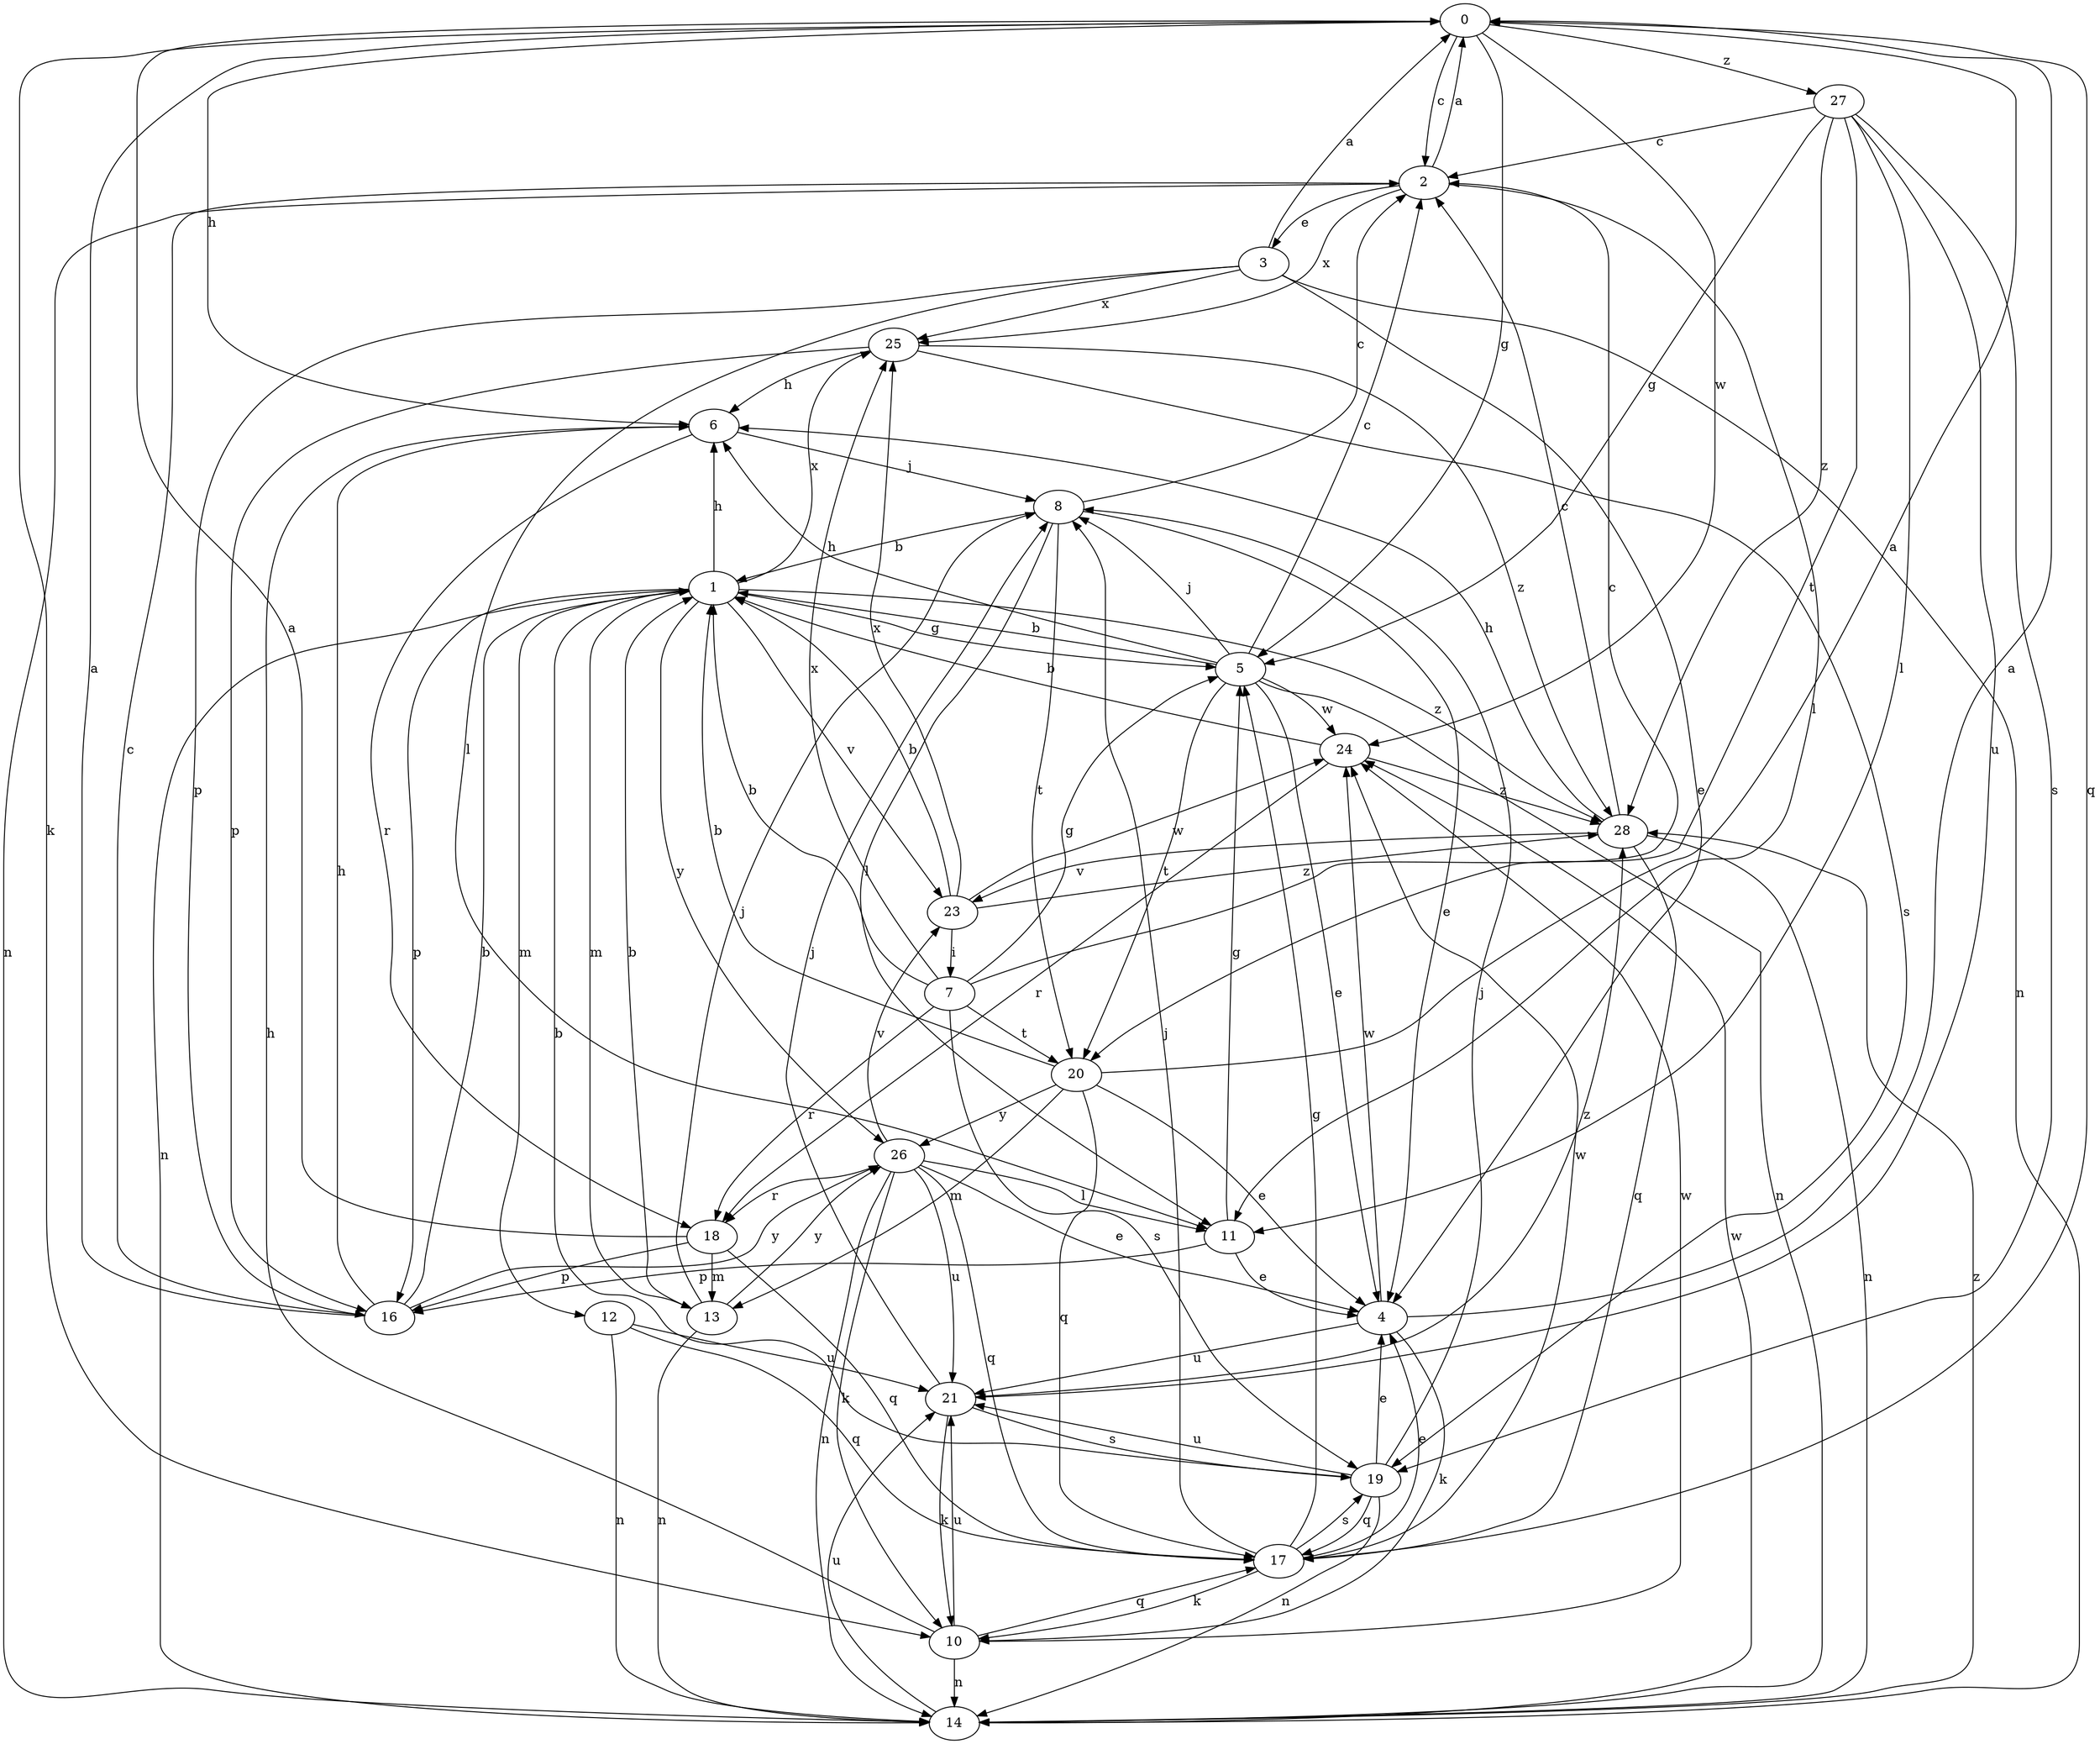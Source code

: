 strict digraph  {
0;
1;
2;
3;
4;
5;
6;
7;
8;
10;
11;
12;
13;
14;
16;
17;
18;
19;
20;
21;
23;
24;
25;
26;
27;
28;
0 -> 2  [label=c];
0 -> 5  [label=g];
0 -> 6  [label=h];
0 -> 10  [label=k];
0 -> 17  [label=q];
0 -> 24  [label=w];
0 -> 27  [label=z];
1 -> 5  [label=g];
1 -> 6  [label=h];
1 -> 12  [label=m];
1 -> 13  [label=m];
1 -> 14  [label=n];
1 -> 16  [label=p];
1 -> 23  [label=v];
1 -> 25  [label=x];
1 -> 26  [label=y];
1 -> 28  [label=z];
2 -> 0  [label=a];
2 -> 3  [label=e];
2 -> 11  [label=l];
2 -> 14  [label=n];
2 -> 25  [label=x];
3 -> 0  [label=a];
3 -> 4  [label=e];
3 -> 11  [label=l];
3 -> 14  [label=n];
3 -> 16  [label=p];
3 -> 25  [label=x];
4 -> 0  [label=a];
4 -> 10  [label=k];
4 -> 21  [label=u];
4 -> 24  [label=w];
5 -> 1  [label=b];
5 -> 2  [label=c];
5 -> 4  [label=e];
5 -> 6  [label=h];
5 -> 8  [label=j];
5 -> 14  [label=n];
5 -> 20  [label=t];
5 -> 24  [label=w];
6 -> 8  [label=j];
6 -> 18  [label=r];
7 -> 1  [label=b];
7 -> 2  [label=c];
7 -> 5  [label=g];
7 -> 18  [label=r];
7 -> 19  [label=s];
7 -> 20  [label=t];
7 -> 25  [label=x];
8 -> 1  [label=b];
8 -> 2  [label=c];
8 -> 4  [label=e];
8 -> 11  [label=l];
8 -> 20  [label=t];
10 -> 6  [label=h];
10 -> 14  [label=n];
10 -> 17  [label=q];
10 -> 21  [label=u];
10 -> 24  [label=w];
11 -> 4  [label=e];
11 -> 5  [label=g];
11 -> 16  [label=p];
12 -> 14  [label=n];
12 -> 17  [label=q];
12 -> 21  [label=u];
13 -> 1  [label=b];
13 -> 8  [label=j];
13 -> 14  [label=n];
13 -> 26  [label=y];
14 -> 21  [label=u];
14 -> 24  [label=w];
14 -> 28  [label=z];
16 -> 0  [label=a];
16 -> 1  [label=b];
16 -> 2  [label=c];
16 -> 6  [label=h];
16 -> 26  [label=y];
17 -> 4  [label=e];
17 -> 5  [label=g];
17 -> 8  [label=j];
17 -> 10  [label=k];
17 -> 19  [label=s];
17 -> 24  [label=w];
18 -> 0  [label=a];
18 -> 13  [label=m];
18 -> 16  [label=p];
18 -> 17  [label=q];
19 -> 1  [label=b];
19 -> 4  [label=e];
19 -> 8  [label=j];
19 -> 14  [label=n];
19 -> 17  [label=q];
19 -> 21  [label=u];
20 -> 0  [label=a];
20 -> 1  [label=b];
20 -> 4  [label=e];
20 -> 13  [label=m];
20 -> 17  [label=q];
20 -> 26  [label=y];
21 -> 8  [label=j];
21 -> 10  [label=k];
21 -> 19  [label=s];
21 -> 28  [label=z];
23 -> 1  [label=b];
23 -> 7  [label=i];
23 -> 24  [label=w];
23 -> 25  [label=x];
23 -> 28  [label=z];
24 -> 1  [label=b];
24 -> 18  [label=r];
24 -> 28  [label=z];
25 -> 6  [label=h];
25 -> 16  [label=p];
25 -> 19  [label=s];
25 -> 28  [label=z];
26 -> 4  [label=e];
26 -> 10  [label=k];
26 -> 11  [label=l];
26 -> 14  [label=n];
26 -> 17  [label=q];
26 -> 18  [label=r];
26 -> 21  [label=u];
26 -> 23  [label=v];
27 -> 2  [label=c];
27 -> 5  [label=g];
27 -> 11  [label=l];
27 -> 19  [label=s];
27 -> 20  [label=t];
27 -> 21  [label=u];
27 -> 28  [label=z];
28 -> 2  [label=c];
28 -> 6  [label=h];
28 -> 14  [label=n];
28 -> 17  [label=q];
28 -> 23  [label=v];
}
